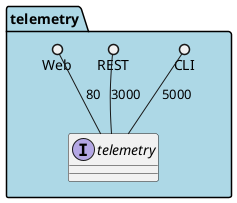 @startuml

package "telemetry" #lightblue {
    interface "telemetry" {

    }
    CLI ()-- "telemetry" : 5000
    REST ()-- "telemetry" : 3000
    Web ()-- "telemetry" : 80
}


@enduml
